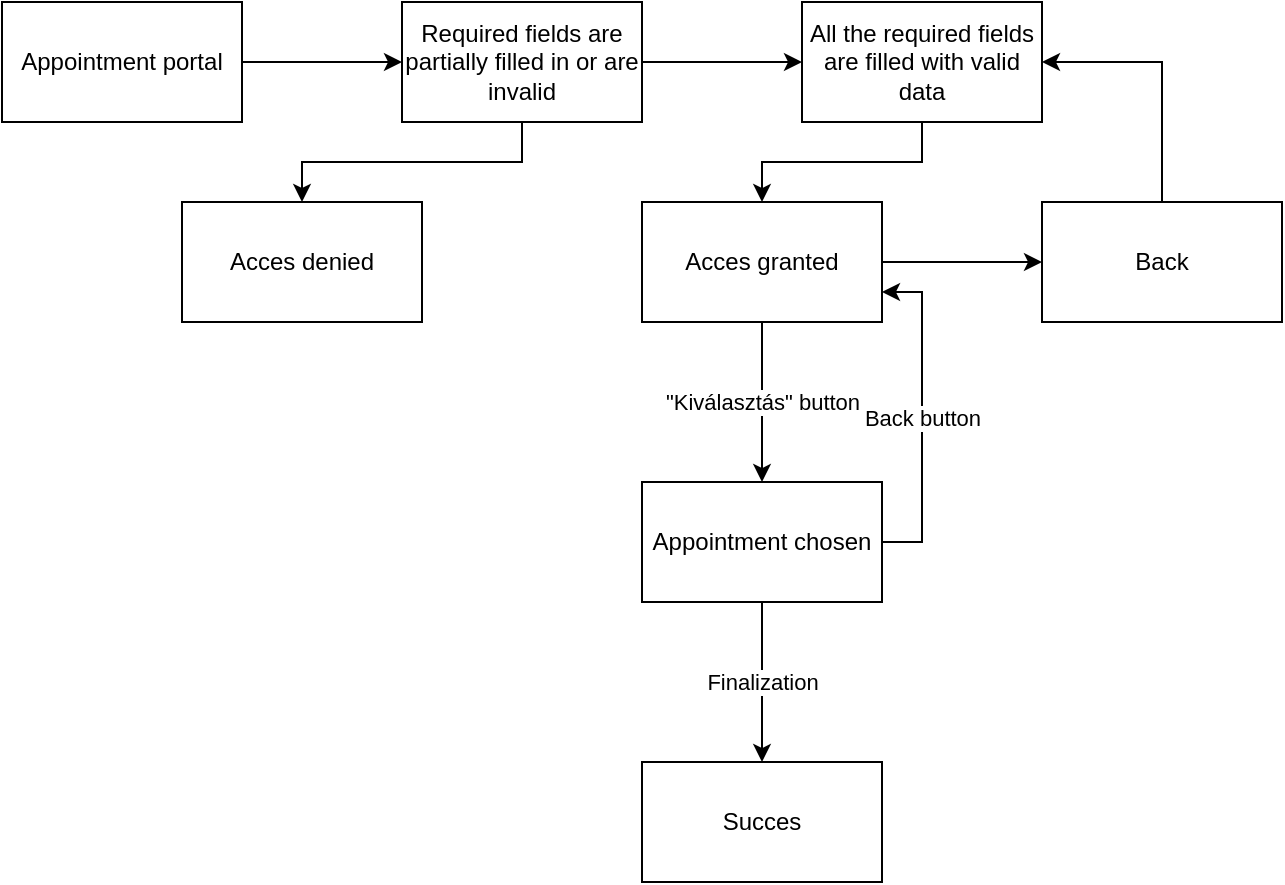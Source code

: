 <mxfile version="20.4.2" type="device"><diagram id="tYYoFldu_4fLuuiMEB-5" name="1 oldal"><mxGraphModel dx="974" dy="736" grid="1" gridSize="10" guides="1" tooltips="1" connect="1" arrows="1" fold="1" page="1" pageScale="1" pageWidth="827" pageHeight="1169" math="0" shadow="0"><root><mxCell id="0"/><mxCell id="1" parent="0"/><mxCell id="QGk6YZqLUafJMe_pzfNQ-3" value="" style="edgeStyle=orthogonalEdgeStyle;rounded=0;orthogonalLoop=1;jettySize=auto;html=1;" edge="1" parent="1" source="QGk6YZqLUafJMe_pzfNQ-1" target="QGk6YZqLUafJMe_pzfNQ-2"><mxGeometry relative="1" as="geometry"/></mxCell><mxCell id="QGk6YZqLUafJMe_pzfNQ-1" value="Appointment portal" style="rounded=0;whiteSpace=wrap;html=1;" vertex="1" parent="1"><mxGeometry x="60" y="70" width="120" height="60" as="geometry"/></mxCell><mxCell id="QGk6YZqLUafJMe_pzfNQ-5" value="" style="edgeStyle=orthogonalEdgeStyle;rounded=0;orthogonalLoop=1;jettySize=auto;html=1;" edge="1" parent="1" source="QGk6YZqLUafJMe_pzfNQ-2" target="QGk6YZqLUafJMe_pzfNQ-4"><mxGeometry relative="1" as="geometry"/></mxCell><mxCell id="QGk6YZqLUafJMe_pzfNQ-7" value="" style="edgeStyle=orthogonalEdgeStyle;rounded=0;orthogonalLoop=1;jettySize=auto;html=1;" edge="1" parent="1" source="QGk6YZqLUafJMe_pzfNQ-2" target="QGk6YZqLUafJMe_pzfNQ-6"><mxGeometry relative="1" as="geometry"/></mxCell><mxCell id="QGk6YZqLUafJMe_pzfNQ-2" value="Required fields are partially filled in or are invalid" style="rounded=0;whiteSpace=wrap;html=1;" vertex="1" parent="1"><mxGeometry x="260" y="70" width="120" height="60" as="geometry"/></mxCell><mxCell id="QGk6YZqLUafJMe_pzfNQ-4" value="Acces denied" style="rounded=0;whiteSpace=wrap;html=1;" vertex="1" parent="1"><mxGeometry x="150" y="170" width="120" height="60" as="geometry"/></mxCell><mxCell id="QGk6YZqLUafJMe_pzfNQ-9" value="" style="edgeStyle=orthogonalEdgeStyle;rounded=0;orthogonalLoop=1;jettySize=auto;html=1;" edge="1" parent="1" source="QGk6YZqLUafJMe_pzfNQ-6" target="QGk6YZqLUafJMe_pzfNQ-8"><mxGeometry relative="1" as="geometry"/></mxCell><mxCell id="QGk6YZqLUafJMe_pzfNQ-6" value="All the required fields are filled with valid data" style="rounded=0;whiteSpace=wrap;html=1;" vertex="1" parent="1"><mxGeometry x="460" y="70" width="120" height="60" as="geometry"/></mxCell><mxCell id="QGk6YZqLUafJMe_pzfNQ-11" value="&quot;Kiválasztás&quot; button" style="edgeStyle=orthogonalEdgeStyle;rounded=0;orthogonalLoop=1;jettySize=auto;html=1;" edge="1" parent="1" source="QGk6YZqLUafJMe_pzfNQ-8" target="QGk6YZqLUafJMe_pzfNQ-10"><mxGeometry relative="1" as="geometry"/></mxCell><mxCell id="QGk6YZqLUafJMe_pzfNQ-13" value="" style="edgeStyle=orthogonalEdgeStyle;rounded=0;orthogonalLoop=1;jettySize=auto;html=1;" edge="1" parent="1" source="QGk6YZqLUafJMe_pzfNQ-8" target="QGk6YZqLUafJMe_pzfNQ-12"><mxGeometry relative="1" as="geometry"/></mxCell><mxCell id="QGk6YZqLUafJMe_pzfNQ-8" value="Acces granted" style="rounded=0;whiteSpace=wrap;html=1;" vertex="1" parent="1"><mxGeometry x="380" y="170" width="120" height="60" as="geometry"/></mxCell><mxCell id="QGk6YZqLUafJMe_pzfNQ-15" value="Back button" style="edgeStyle=orthogonalEdgeStyle;rounded=0;orthogonalLoop=1;jettySize=auto;html=1;exitX=1;exitY=0.5;exitDx=0;exitDy=0;entryX=1;entryY=0.75;entryDx=0;entryDy=0;" edge="1" parent="1" source="QGk6YZqLUafJMe_pzfNQ-10" target="QGk6YZqLUafJMe_pzfNQ-8"><mxGeometry relative="1" as="geometry"/></mxCell><mxCell id="QGk6YZqLUafJMe_pzfNQ-17" value="Finalization" style="edgeStyle=orthogonalEdgeStyle;rounded=0;orthogonalLoop=1;jettySize=auto;html=1;" edge="1" parent="1" source="QGk6YZqLUafJMe_pzfNQ-10" target="QGk6YZqLUafJMe_pzfNQ-16"><mxGeometry relative="1" as="geometry"/></mxCell><mxCell id="QGk6YZqLUafJMe_pzfNQ-10" value="Appointment chosen" style="rounded=0;whiteSpace=wrap;html=1;" vertex="1" parent="1"><mxGeometry x="380" y="310" width="120" height="60" as="geometry"/></mxCell><mxCell id="QGk6YZqLUafJMe_pzfNQ-14" style="edgeStyle=orthogonalEdgeStyle;rounded=0;orthogonalLoop=1;jettySize=auto;html=1;exitX=0.5;exitY=0;exitDx=0;exitDy=0;entryX=1;entryY=0.5;entryDx=0;entryDy=0;" edge="1" parent="1" source="QGk6YZqLUafJMe_pzfNQ-12" target="QGk6YZqLUafJMe_pzfNQ-6"><mxGeometry relative="1" as="geometry"/></mxCell><mxCell id="QGk6YZqLUafJMe_pzfNQ-12" value="Back" style="rounded=0;whiteSpace=wrap;html=1;" vertex="1" parent="1"><mxGeometry x="580" y="170" width="120" height="60" as="geometry"/></mxCell><mxCell id="QGk6YZqLUafJMe_pzfNQ-16" value="Succes" style="rounded=0;whiteSpace=wrap;html=1;" vertex="1" parent="1"><mxGeometry x="380" y="450" width="120" height="60" as="geometry"/></mxCell></root></mxGraphModel></diagram></mxfile>